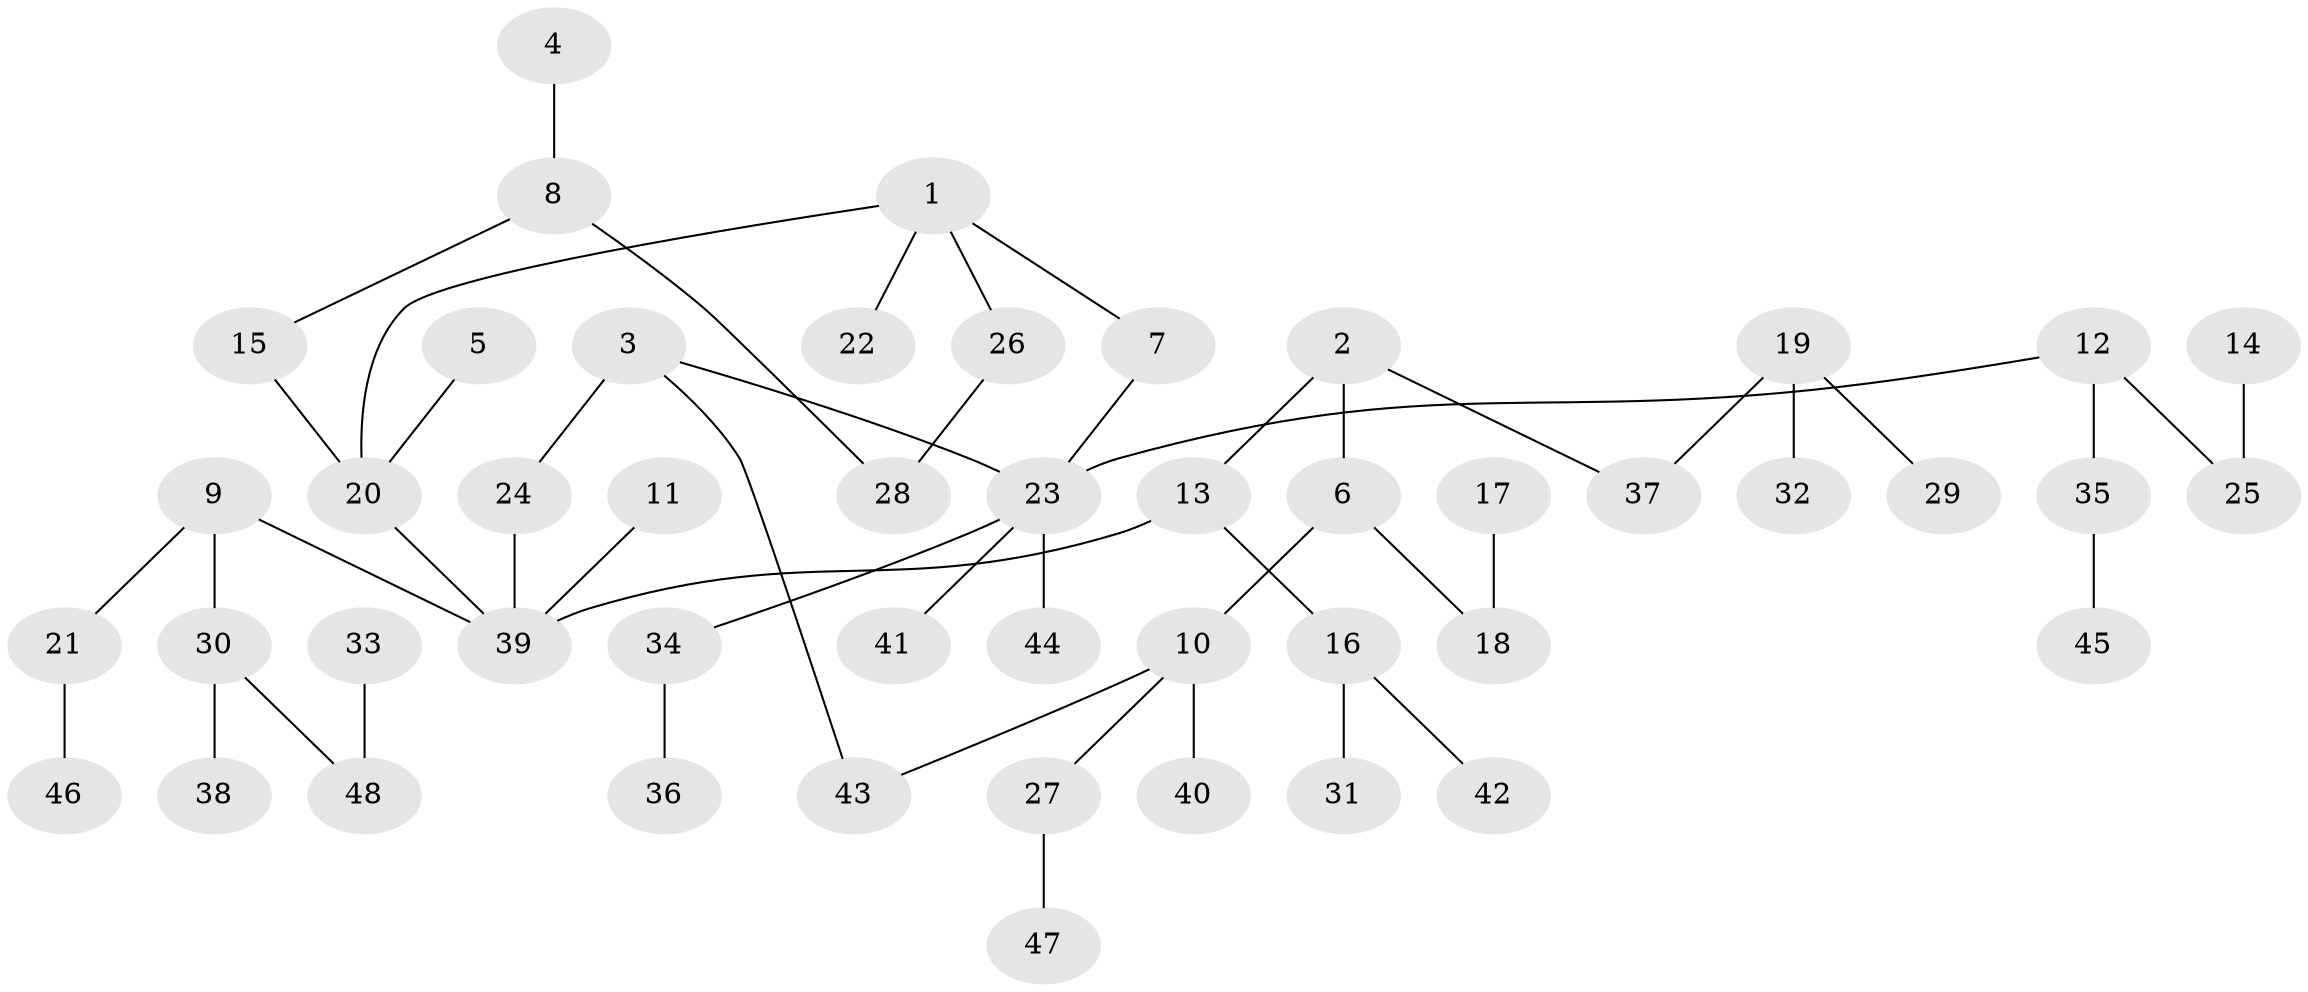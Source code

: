 // original degree distribution, {4: 0.09375, 3: 0.15625, 6: 0.010416666666666666, 7: 0.020833333333333332, 1: 0.4583333333333333, 2: 0.25, 5: 0.010416666666666666}
// Generated by graph-tools (version 1.1) at 2025/36/03/04/25 23:36:08]
// undirected, 48 vertices, 50 edges
graph export_dot {
  node [color=gray90,style=filled];
  1;
  2;
  3;
  4;
  5;
  6;
  7;
  8;
  9;
  10;
  11;
  12;
  13;
  14;
  15;
  16;
  17;
  18;
  19;
  20;
  21;
  22;
  23;
  24;
  25;
  26;
  27;
  28;
  29;
  30;
  31;
  32;
  33;
  34;
  35;
  36;
  37;
  38;
  39;
  40;
  41;
  42;
  43;
  44;
  45;
  46;
  47;
  48;
  1 -- 7 [weight=1.0];
  1 -- 20 [weight=1.0];
  1 -- 22 [weight=1.0];
  1 -- 26 [weight=1.0];
  2 -- 6 [weight=1.0];
  2 -- 13 [weight=1.0];
  2 -- 37 [weight=1.0];
  3 -- 23 [weight=1.0];
  3 -- 24 [weight=1.0];
  3 -- 43 [weight=1.0];
  4 -- 8 [weight=1.0];
  5 -- 20 [weight=1.0];
  6 -- 10 [weight=1.0];
  6 -- 18 [weight=1.0];
  7 -- 23 [weight=1.0];
  8 -- 15 [weight=1.0];
  8 -- 28 [weight=1.0];
  9 -- 21 [weight=1.0];
  9 -- 30 [weight=1.0];
  9 -- 39 [weight=1.0];
  10 -- 27 [weight=1.0];
  10 -- 40 [weight=1.0];
  10 -- 43 [weight=1.0];
  11 -- 39 [weight=1.0];
  12 -- 23 [weight=1.0];
  12 -- 25 [weight=1.0];
  12 -- 35 [weight=2.0];
  13 -- 16 [weight=1.0];
  13 -- 39 [weight=1.0];
  14 -- 25 [weight=1.0];
  15 -- 20 [weight=1.0];
  16 -- 31 [weight=1.0];
  16 -- 42 [weight=1.0];
  17 -- 18 [weight=1.0];
  19 -- 29 [weight=1.0];
  19 -- 32 [weight=1.0];
  19 -- 37 [weight=1.0];
  20 -- 39 [weight=1.0];
  21 -- 46 [weight=1.0];
  23 -- 34 [weight=1.0];
  23 -- 41 [weight=1.0];
  23 -- 44 [weight=1.0];
  24 -- 39 [weight=1.0];
  26 -- 28 [weight=1.0];
  27 -- 47 [weight=1.0];
  30 -- 38 [weight=1.0];
  30 -- 48 [weight=1.0];
  33 -- 48 [weight=1.0];
  34 -- 36 [weight=1.0];
  35 -- 45 [weight=1.0];
}
